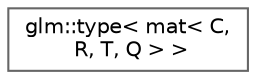digraph "Graphical Class Hierarchy"
{
 // LATEX_PDF_SIZE
  bgcolor="transparent";
  edge [fontname=Helvetica,fontsize=10,labelfontname=Helvetica,labelfontsize=10];
  node [fontname=Helvetica,fontsize=10,shape=box,height=0.2,width=0.4];
  rankdir="LR";
  Node0 [id="Node000000",label="glm::type\< mat\< C,\l R, T, Q \> \>",height=0.2,width=0.4,color="grey40", fillcolor="white", style="filled",URL="$structglm_1_1type_3_01mat_3_01_c_00_01_r_00_01_t_00_01_q_01_4_01_4.html",tooltip=" "];
}
